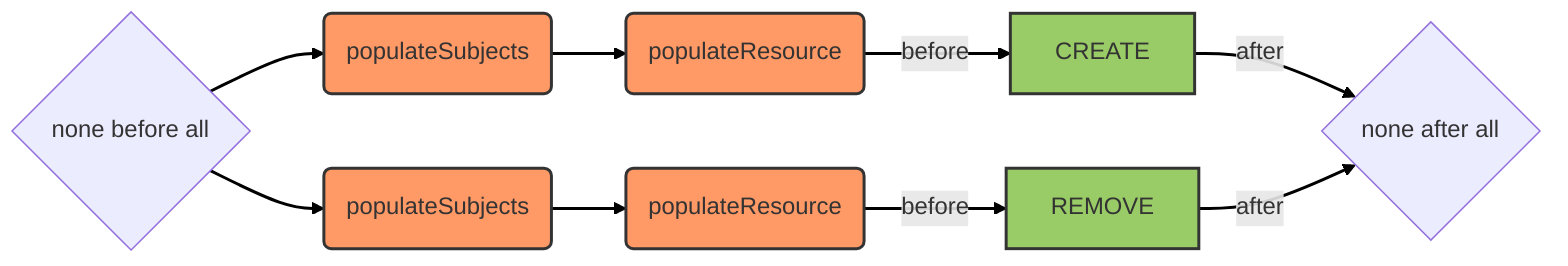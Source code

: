 graph LR
	before{none before all}
    
    after{none after all}

    before --> hook1(populateSubjects)
    hook1 --> hook2(populateResource)
    hook2 -->|before| CREATE[CREATE]
    CREATE -->|after| after
    
    before --> hook3(populateSubjects)
    hook3 --> hook4(populateResource)
    hook4 -->|before| REMOVE[REMOVE]
    REMOVE -->|after| after
    
    linkStyle default stroke-width:2px,fill:none,stroke:black
    classDef hookClass fill:#f96,stroke:#333,stroke-width:2px
    class hook1,hook2,hook3,hook4 hookClass
    classDef operationClass fill:#9c6,stroke:#333,stroke-width:2px
    class FIND,GET,CREATE,UPDATE,PATCH,REMOVE operationClass